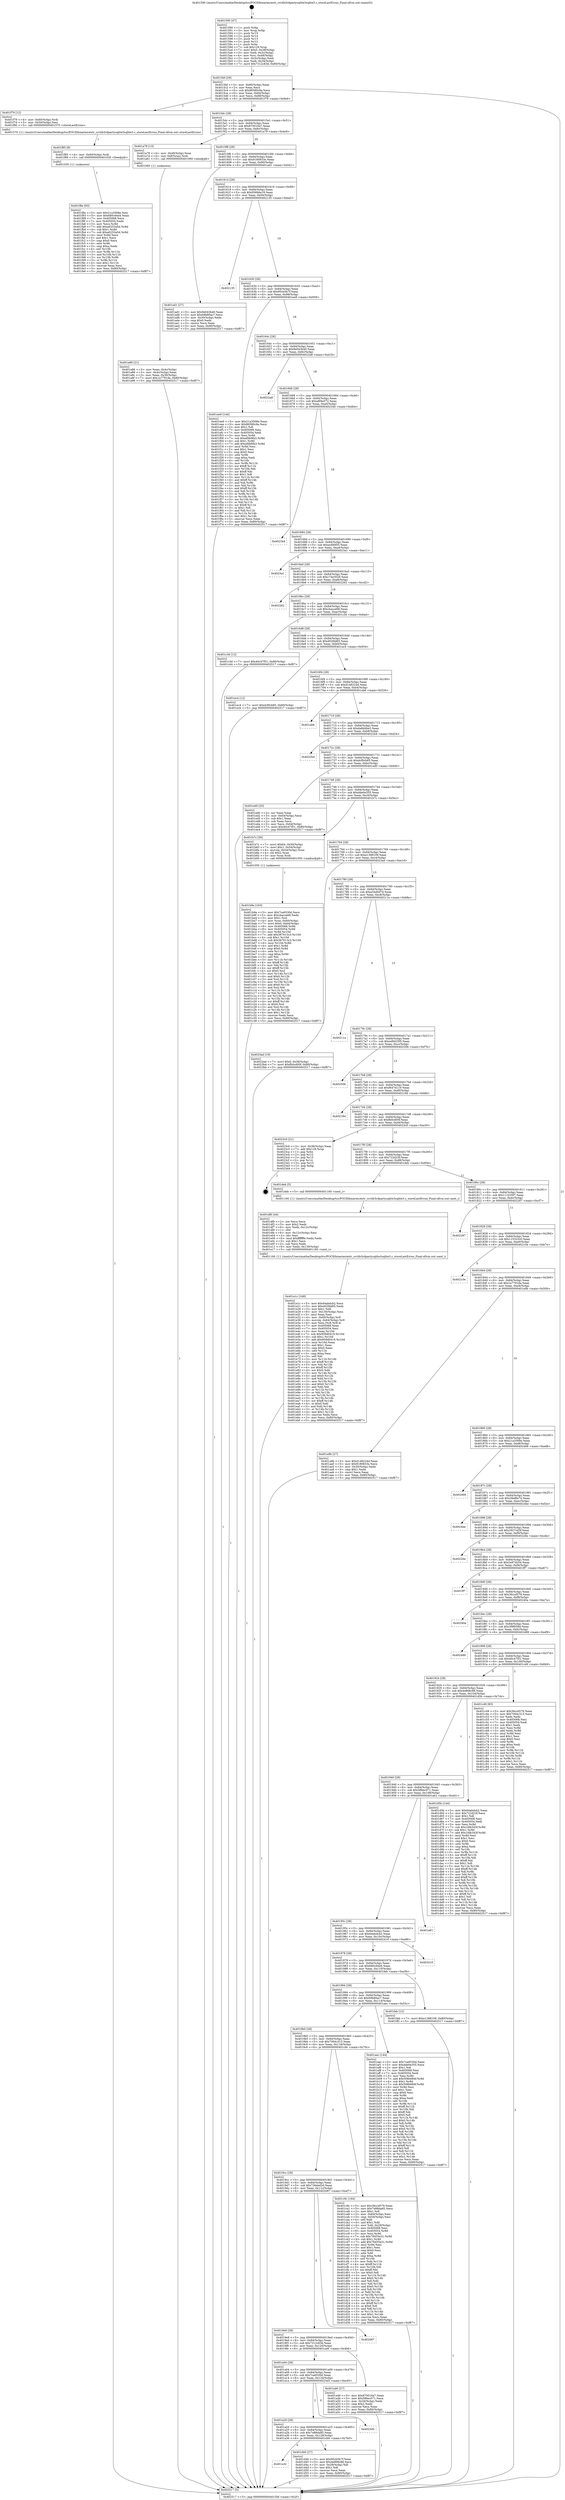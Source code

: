 digraph "0x401590" {
  label = "0x401590 (/mnt/c/Users/mathe/Desktop/tcc/POCII/binaries/extr_ccvlib3rdpartysqlite3sqlite3.c_storeLastErrno_Final-ollvm.out::main(0))"
  labelloc = "t"
  node[shape=record]

  Entry [label="",width=0.3,height=0.3,shape=circle,fillcolor=black,style=filled]
  "0x4015bf" [label="{
     0x4015bf [29]\l
     | [instrs]\l
     &nbsp;&nbsp;0x4015bf \<+3\>: mov -0x80(%rbp),%eax\l
     &nbsp;&nbsp;0x4015c2 \<+2\>: mov %eax,%ecx\l
     &nbsp;&nbsp;0x4015c4 \<+6\>: sub $0x86580c9a,%ecx\l
     &nbsp;&nbsp;0x4015ca \<+6\>: mov %eax,-0x84(%rbp)\l
     &nbsp;&nbsp;0x4015d0 \<+6\>: mov %ecx,-0x88(%rbp)\l
     &nbsp;&nbsp;0x4015d6 \<+6\>: je 0000000000401f79 \<main+0x9e9\>\l
  }"]
  "0x401f79" [label="{
     0x401f79 [12]\l
     | [instrs]\l
     &nbsp;&nbsp;0x401f79 \<+4\>: mov -0x60(%rbp),%rdi\l
     &nbsp;&nbsp;0x401f7d \<+3\>: mov -0x50(%rbp),%esi\l
     &nbsp;&nbsp;0x401f80 \<+5\>: call 0000000000401570 \<storeLastErrno\>\l
     | [calls]\l
     &nbsp;&nbsp;0x401570 \{1\} (/mnt/c/Users/mathe/Desktop/tcc/POCII/binaries/extr_ccvlib3rdpartysqlite3sqlite3.c_storeLastErrno_Final-ollvm.out::storeLastErrno)\l
  }"]
  "0x4015dc" [label="{
     0x4015dc [28]\l
     | [instrs]\l
     &nbsp;&nbsp;0x4015dc \<+5\>: jmp 00000000004015e1 \<main+0x51\>\l
     &nbsp;&nbsp;0x4015e1 \<+6\>: mov -0x84(%rbp),%eax\l
     &nbsp;&nbsp;0x4015e7 \<+5\>: sub $0x870016a7,%eax\l
     &nbsp;&nbsp;0x4015ec \<+6\>: mov %eax,-0x8c(%rbp)\l
     &nbsp;&nbsp;0x4015f2 \<+6\>: je 0000000000401a79 \<main+0x4e9\>\l
  }"]
  Exit [label="",width=0.3,height=0.3,shape=circle,fillcolor=black,style=filled,peripheries=2]
  "0x401a79" [label="{
     0x401a79 [13]\l
     | [instrs]\l
     &nbsp;&nbsp;0x401a79 \<+4\>: mov -0x48(%rbp),%rax\l
     &nbsp;&nbsp;0x401a7d \<+4\>: mov 0x8(%rax),%rdi\l
     &nbsp;&nbsp;0x401a81 \<+5\>: call 0000000000401060 \<atoi@plt\>\l
     | [calls]\l
     &nbsp;&nbsp;0x401060 \{1\} (unknown)\l
  }"]
  "0x4015f8" [label="{
     0x4015f8 [28]\l
     | [instrs]\l
     &nbsp;&nbsp;0x4015f8 \<+5\>: jmp 00000000004015fd \<main+0x6d\>\l
     &nbsp;&nbsp;0x4015fd \<+6\>: mov -0x84(%rbp),%eax\l
     &nbsp;&nbsp;0x401603 \<+5\>: sub $0x9180833e,%eax\l
     &nbsp;&nbsp;0x401608 \<+6\>: mov %eax,-0x90(%rbp)\l
     &nbsp;&nbsp;0x40160e \<+6\>: je 0000000000401ad1 \<main+0x541\>\l
  }"]
  "0x401f8e" [label="{
     0x401f8e [93]\l
     | [instrs]\l
     &nbsp;&nbsp;0x401f8e \<+5\>: mov $0x21a3568e,%esi\l
     &nbsp;&nbsp;0x401f93 \<+5\>: mov $0x680c94d4,%eax\l
     &nbsp;&nbsp;0x401f98 \<+7\>: mov 0x405068,%ecx\l
     &nbsp;&nbsp;0x401f9f \<+7\>: mov 0x405054,%edx\l
     &nbsp;&nbsp;0x401fa6 \<+3\>: mov %ecx,%r8d\l
     &nbsp;&nbsp;0x401fa9 \<+7\>: add $0xa0253a5d,%r8d\l
     &nbsp;&nbsp;0x401fb0 \<+4\>: sub $0x1,%r8d\l
     &nbsp;&nbsp;0x401fb4 \<+7\>: sub $0xa0253a5d,%r8d\l
     &nbsp;&nbsp;0x401fbb \<+4\>: imul %r8d,%ecx\l
     &nbsp;&nbsp;0x401fbf \<+3\>: and $0x1,%ecx\l
     &nbsp;&nbsp;0x401fc2 \<+3\>: cmp $0x0,%ecx\l
     &nbsp;&nbsp;0x401fc5 \<+4\>: sete %r9b\l
     &nbsp;&nbsp;0x401fc9 \<+3\>: cmp $0xa,%edx\l
     &nbsp;&nbsp;0x401fcc \<+4\>: setl %r10b\l
     &nbsp;&nbsp;0x401fd0 \<+3\>: mov %r9b,%r11b\l
     &nbsp;&nbsp;0x401fd3 \<+3\>: and %r10b,%r11b\l
     &nbsp;&nbsp;0x401fd6 \<+3\>: xor %r10b,%r9b\l
     &nbsp;&nbsp;0x401fd9 \<+3\>: or %r9b,%r11b\l
     &nbsp;&nbsp;0x401fdc \<+4\>: test $0x1,%r11b\l
     &nbsp;&nbsp;0x401fe0 \<+3\>: cmovne %eax,%esi\l
     &nbsp;&nbsp;0x401fe3 \<+3\>: mov %esi,-0x80(%rbp)\l
     &nbsp;&nbsp;0x401fe6 \<+5\>: jmp 0000000000402517 \<main+0xf87\>\l
  }"]
  "0x401ad1" [label="{
     0x401ad1 [27]\l
     | [instrs]\l
     &nbsp;&nbsp;0x401ad1 \<+5\>: mov $0x9e043b40,%eax\l
     &nbsp;&nbsp;0x401ad6 \<+5\>: mov $0x69b80ac7,%ecx\l
     &nbsp;&nbsp;0x401adb \<+3\>: mov -0x30(%rbp),%edx\l
     &nbsp;&nbsp;0x401ade \<+3\>: cmp $0x0,%edx\l
     &nbsp;&nbsp;0x401ae1 \<+3\>: cmove %ecx,%eax\l
     &nbsp;&nbsp;0x401ae4 \<+3\>: mov %eax,-0x80(%rbp)\l
     &nbsp;&nbsp;0x401ae7 \<+5\>: jmp 0000000000402517 \<main+0xf87\>\l
  }"]
  "0x401614" [label="{
     0x401614 [28]\l
     | [instrs]\l
     &nbsp;&nbsp;0x401614 \<+5\>: jmp 0000000000401619 \<main+0x89\>\l
     &nbsp;&nbsp;0x401619 \<+6\>: mov -0x84(%rbp),%eax\l
     &nbsp;&nbsp;0x40161f \<+5\>: sub $0x9568de19,%eax\l
     &nbsp;&nbsp;0x401624 \<+6\>: mov %eax,-0x94(%rbp)\l
     &nbsp;&nbsp;0x40162a \<+6\>: je 0000000000402135 \<main+0xba5\>\l
  }"]
  "0x401f85" [label="{
     0x401f85 [9]\l
     | [instrs]\l
     &nbsp;&nbsp;0x401f85 \<+4\>: mov -0x60(%rbp),%rdi\l
     &nbsp;&nbsp;0x401f89 \<+5\>: call 0000000000401030 \<free@plt\>\l
     | [calls]\l
     &nbsp;&nbsp;0x401030 \{1\} (unknown)\l
  }"]
  "0x402135" [label="{
     0x402135\l
  }", style=dashed]
  "0x401630" [label="{
     0x401630 [28]\l
     | [instrs]\l
     &nbsp;&nbsp;0x401630 \<+5\>: jmp 0000000000401635 \<main+0xa5\>\l
     &nbsp;&nbsp;0x401635 \<+6\>: mov -0x84(%rbp),%eax\l
     &nbsp;&nbsp;0x40163b \<+5\>: sub $0x95cb5b7f,%eax\l
     &nbsp;&nbsp;0x401640 \<+6\>: mov %eax,-0x98(%rbp)\l
     &nbsp;&nbsp;0x401646 \<+6\>: je 0000000000401ee9 \<main+0x959\>\l
  }"]
  "0x401e1c" [label="{
     0x401e1c [168]\l
     | [instrs]\l
     &nbsp;&nbsp;0x401e1c \<+5\>: mov $0x64abdcb2,%ecx\l
     &nbsp;&nbsp;0x401e21 \<+5\>: mov $0xd02fdd65,%edx\l
     &nbsp;&nbsp;0x401e26 \<+3\>: mov $0x1,%dil\l
     &nbsp;&nbsp;0x401e29 \<+6\>: mov -0x130(%rbp),%esi\l
     &nbsp;&nbsp;0x401e2f \<+3\>: imul %eax,%esi\l
     &nbsp;&nbsp;0x401e32 \<+4\>: mov -0x60(%rbp),%r8\l
     &nbsp;&nbsp;0x401e36 \<+4\>: movslq -0x64(%rbp),%r9\l
     &nbsp;&nbsp;0x401e3a \<+4\>: mov %esi,(%r8,%r9,4)\l
     &nbsp;&nbsp;0x401e3e \<+7\>: mov 0x405068,%eax\l
     &nbsp;&nbsp;0x401e45 \<+7\>: mov 0x405054,%esi\l
     &nbsp;&nbsp;0x401e4c \<+3\>: mov %eax,%r10d\l
     &nbsp;&nbsp;0x401e4f \<+7\>: sub $0x959d0419,%r10d\l
     &nbsp;&nbsp;0x401e56 \<+4\>: sub $0x1,%r10d\l
     &nbsp;&nbsp;0x401e5a \<+7\>: add $0x959d0419,%r10d\l
     &nbsp;&nbsp;0x401e61 \<+4\>: imul %r10d,%eax\l
     &nbsp;&nbsp;0x401e65 \<+3\>: and $0x1,%eax\l
     &nbsp;&nbsp;0x401e68 \<+3\>: cmp $0x0,%eax\l
     &nbsp;&nbsp;0x401e6b \<+4\>: sete %r11b\l
     &nbsp;&nbsp;0x401e6f \<+3\>: cmp $0xa,%esi\l
     &nbsp;&nbsp;0x401e72 \<+3\>: setl %bl\l
     &nbsp;&nbsp;0x401e75 \<+3\>: mov %r11b,%r14b\l
     &nbsp;&nbsp;0x401e78 \<+4\>: xor $0xff,%r14b\l
     &nbsp;&nbsp;0x401e7c \<+3\>: mov %bl,%r15b\l
     &nbsp;&nbsp;0x401e7f \<+4\>: xor $0xff,%r15b\l
     &nbsp;&nbsp;0x401e83 \<+4\>: xor $0x0,%dil\l
     &nbsp;&nbsp;0x401e87 \<+3\>: mov %r14b,%r12b\l
     &nbsp;&nbsp;0x401e8a \<+4\>: and $0x0,%r12b\l
     &nbsp;&nbsp;0x401e8e \<+3\>: and %dil,%r11b\l
     &nbsp;&nbsp;0x401e91 \<+3\>: mov %r15b,%r13b\l
     &nbsp;&nbsp;0x401e94 \<+4\>: and $0x0,%r13b\l
     &nbsp;&nbsp;0x401e98 \<+3\>: and %dil,%bl\l
     &nbsp;&nbsp;0x401e9b \<+3\>: or %r11b,%r12b\l
     &nbsp;&nbsp;0x401e9e \<+3\>: or %bl,%r13b\l
     &nbsp;&nbsp;0x401ea1 \<+3\>: xor %r13b,%r12b\l
     &nbsp;&nbsp;0x401ea4 \<+3\>: or %r15b,%r14b\l
     &nbsp;&nbsp;0x401ea7 \<+4\>: xor $0xff,%r14b\l
     &nbsp;&nbsp;0x401eab \<+4\>: or $0x0,%dil\l
     &nbsp;&nbsp;0x401eaf \<+3\>: and %dil,%r14b\l
     &nbsp;&nbsp;0x401eb2 \<+3\>: or %r14b,%r12b\l
     &nbsp;&nbsp;0x401eb5 \<+4\>: test $0x1,%r12b\l
     &nbsp;&nbsp;0x401eb9 \<+3\>: cmovne %edx,%ecx\l
     &nbsp;&nbsp;0x401ebc \<+3\>: mov %ecx,-0x80(%rbp)\l
     &nbsp;&nbsp;0x401ebf \<+5\>: jmp 0000000000402517 \<main+0xf87\>\l
  }"]
  "0x401ee9" [label="{
     0x401ee9 [144]\l
     | [instrs]\l
     &nbsp;&nbsp;0x401ee9 \<+5\>: mov $0x21a3568e,%eax\l
     &nbsp;&nbsp;0x401eee \<+5\>: mov $0x86580c9a,%ecx\l
     &nbsp;&nbsp;0x401ef3 \<+2\>: mov $0x1,%dl\l
     &nbsp;&nbsp;0x401ef5 \<+7\>: mov 0x405068,%esi\l
     &nbsp;&nbsp;0x401efc \<+7\>: mov 0x405054,%edi\l
     &nbsp;&nbsp;0x401f03 \<+3\>: mov %esi,%r8d\l
     &nbsp;&nbsp;0x401f06 \<+7\>: sub $0xefdb9fa3,%r8d\l
     &nbsp;&nbsp;0x401f0d \<+4\>: sub $0x1,%r8d\l
     &nbsp;&nbsp;0x401f11 \<+7\>: add $0xefdb9fa3,%r8d\l
     &nbsp;&nbsp;0x401f18 \<+4\>: imul %r8d,%esi\l
     &nbsp;&nbsp;0x401f1c \<+3\>: and $0x1,%esi\l
     &nbsp;&nbsp;0x401f1f \<+3\>: cmp $0x0,%esi\l
     &nbsp;&nbsp;0x401f22 \<+4\>: sete %r9b\l
     &nbsp;&nbsp;0x401f26 \<+3\>: cmp $0xa,%edi\l
     &nbsp;&nbsp;0x401f29 \<+4\>: setl %r10b\l
     &nbsp;&nbsp;0x401f2d \<+3\>: mov %r9b,%r11b\l
     &nbsp;&nbsp;0x401f30 \<+4\>: xor $0xff,%r11b\l
     &nbsp;&nbsp;0x401f34 \<+3\>: mov %r10b,%bl\l
     &nbsp;&nbsp;0x401f37 \<+3\>: xor $0xff,%bl\l
     &nbsp;&nbsp;0x401f3a \<+3\>: xor $0x1,%dl\l
     &nbsp;&nbsp;0x401f3d \<+3\>: mov %r11b,%r14b\l
     &nbsp;&nbsp;0x401f40 \<+4\>: and $0xff,%r14b\l
     &nbsp;&nbsp;0x401f44 \<+3\>: and %dl,%r9b\l
     &nbsp;&nbsp;0x401f47 \<+3\>: mov %bl,%r15b\l
     &nbsp;&nbsp;0x401f4a \<+4\>: and $0xff,%r15b\l
     &nbsp;&nbsp;0x401f4e \<+3\>: and %dl,%r10b\l
     &nbsp;&nbsp;0x401f51 \<+3\>: or %r9b,%r14b\l
     &nbsp;&nbsp;0x401f54 \<+3\>: or %r10b,%r15b\l
     &nbsp;&nbsp;0x401f57 \<+3\>: xor %r15b,%r14b\l
     &nbsp;&nbsp;0x401f5a \<+3\>: or %bl,%r11b\l
     &nbsp;&nbsp;0x401f5d \<+4\>: xor $0xff,%r11b\l
     &nbsp;&nbsp;0x401f61 \<+3\>: or $0x1,%dl\l
     &nbsp;&nbsp;0x401f64 \<+3\>: and %dl,%r11b\l
     &nbsp;&nbsp;0x401f67 \<+3\>: or %r11b,%r14b\l
     &nbsp;&nbsp;0x401f6a \<+4\>: test $0x1,%r14b\l
     &nbsp;&nbsp;0x401f6e \<+3\>: cmovne %ecx,%eax\l
     &nbsp;&nbsp;0x401f71 \<+3\>: mov %eax,-0x80(%rbp)\l
     &nbsp;&nbsp;0x401f74 \<+5\>: jmp 0000000000402517 \<main+0xf87\>\l
  }"]
  "0x40164c" [label="{
     0x40164c [28]\l
     | [instrs]\l
     &nbsp;&nbsp;0x40164c \<+5\>: jmp 0000000000401651 \<main+0xc1\>\l
     &nbsp;&nbsp;0x401651 \<+6\>: mov -0x84(%rbp),%eax\l
     &nbsp;&nbsp;0x401657 \<+5\>: sub $0x9e043b40,%eax\l
     &nbsp;&nbsp;0x40165c \<+6\>: mov %eax,-0x9c(%rbp)\l
     &nbsp;&nbsp;0x401662 \<+6\>: je 00000000004022a8 \<main+0xd18\>\l
  }"]
  "0x401df0" [label="{
     0x401df0 [44]\l
     | [instrs]\l
     &nbsp;&nbsp;0x401df0 \<+2\>: xor %ecx,%ecx\l
     &nbsp;&nbsp;0x401df2 \<+5\>: mov $0x2,%edx\l
     &nbsp;&nbsp;0x401df7 \<+6\>: mov %edx,-0x12c(%rbp)\l
     &nbsp;&nbsp;0x401dfd \<+1\>: cltd\l
     &nbsp;&nbsp;0x401dfe \<+6\>: mov -0x12c(%rbp),%esi\l
     &nbsp;&nbsp;0x401e04 \<+2\>: idiv %esi\l
     &nbsp;&nbsp;0x401e06 \<+6\>: imul $0xfffffffe,%edx,%edx\l
     &nbsp;&nbsp;0x401e0c \<+3\>: sub $0x1,%ecx\l
     &nbsp;&nbsp;0x401e0f \<+2\>: sub %ecx,%edx\l
     &nbsp;&nbsp;0x401e11 \<+6\>: mov %edx,-0x130(%rbp)\l
     &nbsp;&nbsp;0x401e17 \<+5\>: call 0000000000401160 \<next_i\>\l
     | [calls]\l
     &nbsp;&nbsp;0x401160 \{1\} (/mnt/c/Users/mathe/Desktop/tcc/POCII/binaries/extr_ccvlib3rdpartysqlite3sqlite3.c_storeLastErrno_Final-ollvm.out::next_i)\l
  }"]
  "0x4022a8" [label="{
     0x4022a8\l
  }", style=dashed]
  "0x401668" [label="{
     0x401668 [28]\l
     | [instrs]\l
     &nbsp;&nbsp;0x401668 \<+5\>: jmp 000000000040166d \<main+0xdd\>\l
     &nbsp;&nbsp;0x40166d \<+6\>: mov -0x84(%rbp),%eax\l
     &nbsp;&nbsp;0x401673 \<+5\>: sub $0xa8f4e572,%eax\l
     &nbsp;&nbsp;0x401678 \<+6\>: mov %eax,-0xa0(%rbp)\l
     &nbsp;&nbsp;0x40167e \<+6\>: je 0000000000402344 \<main+0xdb4\>\l
  }"]
  "0x401a3c" [label="{
     0x401a3c\l
  }", style=dashed]
  "0x402344" [label="{
     0x402344\l
  }", style=dashed]
  "0x401684" [label="{
     0x401684 [28]\l
     | [instrs]\l
     &nbsp;&nbsp;0x401684 \<+5\>: jmp 0000000000401689 \<main+0xf9\>\l
     &nbsp;&nbsp;0x401689 \<+6\>: mov -0x84(%rbp),%eax\l
     &nbsp;&nbsp;0x40168f \<+5\>: sub $0xacfd0f55,%eax\l
     &nbsp;&nbsp;0x401694 \<+6\>: mov %eax,-0xa4(%rbp)\l
     &nbsp;&nbsp;0x40169a \<+6\>: je 00000000004023a1 \<main+0xe11\>\l
  }"]
  "0x401d40" [label="{
     0x401d40 [27]\l
     | [instrs]\l
     &nbsp;&nbsp;0x401d40 \<+5\>: mov $0x95cb5b7f,%eax\l
     &nbsp;&nbsp;0x401d45 \<+5\>: mov $0x4e868c88,%ecx\l
     &nbsp;&nbsp;0x401d4a \<+3\>: mov -0x29(%rbp),%dl\l
     &nbsp;&nbsp;0x401d4d \<+3\>: test $0x1,%dl\l
     &nbsp;&nbsp;0x401d50 \<+3\>: cmovne %ecx,%eax\l
     &nbsp;&nbsp;0x401d53 \<+3\>: mov %eax,-0x80(%rbp)\l
     &nbsp;&nbsp;0x401d56 \<+5\>: jmp 0000000000402517 \<main+0xf87\>\l
  }"]
  "0x4023a1" [label="{
     0x4023a1\l
  }", style=dashed]
  "0x4016a0" [label="{
     0x4016a0 [28]\l
     | [instrs]\l
     &nbsp;&nbsp;0x4016a0 \<+5\>: jmp 00000000004016a5 \<main+0x115\>\l
     &nbsp;&nbsp;0x4016a5 \<+6\>: mov -0x84(%rbp),%eax\l
     &nbsp;&nbsp;0x4016ab \<+5\>: sub $0xc74e3029,%eax\l
     &nbsp;&nbsp;0x4016b0 \<+6\>: mov %eax,-0xa8(%rbp)\l
     &nbsp;&nbsp;0x4016b6 \<+6\>: je 0000000000402262 \<main+0xcd2\>\l
  }"]
  "0x401a20" [label="{
     0x401a20 [28]\l
     | [instrs]\l
     &nbsp;&nbsp;0x401a20 \<+5\>: jmp 0000000000401a25 \<main+0x495\>\l
     &nbsp;&nbsp;0x401a25 \<+6\>: mov -0x84(%rbp),%eax\l
     &nbsp;&nbsp;0x401a2b \<+5\>: sub $0x7e88da85,%eax\l
     &nbsp;&nbsp;0x401a30 \<+6\>: mov %eax,-0x128(%rbp)\l
     &nbsp;&nbsp;0x401a36 \<+6\>: je 0000000000401d40 \<main+0x7b0\>\l
  }"]
  "0x402262" [label="{
     0x402262\l
  }", style=dashed]
  "0x4016bc" [label="{
     0x4016bc [28]\l
     | [instrs]\l
     &nbsp;&nbsp;0x4016bc \<+5\>: jmp 00000000004016c1 \<main+0x131\>\l
     &nbsp;&nbsp;0x4016c1 \<+6\>: mov -0x84(%rbp),%eax\l
     &nbsp;&nbsp;0x4016c7 \<+5\>: sub $0xcbacce68,%eax\l
     &nbsp;&nbsp;0x4016cc \<+6\>: mov %eax,-0xac(%rbp)\l
     &nbsp;&nbsp;0x4016d2 \<+6\>: je 0000000000401c3d \<main+0x6ad\>\l
  }"]
  "0x4023d5" [label="{
     0x4023d5\l
  }", style=dashed]
  "0x401c3d" [label="{
     0x401c3d [12]\l
     | [instrs]\l
     &nbsp;&nbsp;0x401c3d \<+7\>: movl $0x40c47f51,-0x80(%rbp)\l
     &nbsp;&nbsp;0x401c44 \<+5\>: jmp 0000000000402517 \<main+0xf87\>\l
  }"]
  "0x4016d8" [label="{
     0x4016d8 [28]\l
     | [instrs]\l
     &nbsp;&nbsp;0x4016d8 \<+5\>: jmp 00000000004016dd \<main+0x14d\>\l
     &nbsp;&nbsp;0x4016dd \<+6\>: mov -0x84(%rbp),%eax\l
     &nbsp;&nbsp;0x4016e3 \<+5\>: sub $0xd02fdd65,%eax\l
     &nbsp;&nbsp;0x4016e8 \<+6\>: mov %eax,-0xb0(%rbp)\l
     &nbsp;&nbsp;0x4016ee \<+6\>: je 0000000000401ec4 \<main+0x934\>\l
  }"]
  "0x401b9a" [label="{
     0x401b9a [163]\l
     | [instrs]\l
     &nbsp;&nbsp;0x401b9a \<+5\>: mov $0x7ca6530d,%ecx\l
     &nbsp;&nbsp;0x401b9f \<+5\>: mov $0xcbacce68,%edx\l
     &nbsp;&nbsp;0x401ba4 \<+3\>: mov $0x1,%sil\l
     &nbsp;&nbsp;0x401ba7 \<+4\>: mov %rax,-0x60(%rbp)\l
     &nbsp;&nbsp;0x401bab \<+7\>: movl $0x0,-0x64(%rbp)\l
     &nbsp;&nbsp;0x401bb2 \<+8\>: mov 0x405068,%r8d\l
     &nbsp;&nbsp;0x401bba \<+8\>: mov 0x405054,%r9d\l
     &nbsp;&nbsp;0x401bc2 \<+3\>: mov %r8d,%r10d\l
     &nbsp;&nbsp;0x401bc5 \<+7\>: add $0x367613c3,%r10d\l
     &nbsp;&nbsp;0x401bcc \<+4\>: sub $0x1,%r10d\l
     &nbsp;&nbsp;0x401bd0 \<+7\>: sub $0x367613c3,%r10d\l
     &nbsp;&nbsp;0x401bd7 \<+4\>: imul %r10d,%r8d\l
     &nbsp;&nbsp;0x401bdb \<+4\>: and $0x1,%r8d\l
     &nbsp;&nbsp;0x401bdf \<+4\>: cmp $0x0,%r8d\l
     &nbsp;&nbsp;0x401be3 \<+4\>: sete %r11b\l
     &nbsp;&nbsp;0x401be7 \<+4\>: cmp $0xa,%r9d\l
     &nbsp;&nbsp;0x401beb \<+3\>: setl %bl\l
     &nbsp;&nbsp;0x401bee \<+3\>: mov %r11b,%r14b\l
     &nbsp;&nbsp;0x401bf1 \<+4\>: xor $0xff,%r14b\l
     &nbsp;&nbsp;0x401bf5 \<+3\>: mov %bl,%r15b\l
     &nbsp;&nbsp;0x401bf8 \<+4\>: xor $0xff,%r15b\l
     &nbsp;&nbsp;0x401bfc \<+4\>: xor $0x0,%sil\l
     &nbsp;&nbsp;0x401c00 \<+3\>: mov %r14b,%r12b\l
     &nbsp;&nbsp;0x401c03 \<+4\>: and $0x0,%r12b\l
     &nbsp;&nbsp;0x401c07 \<+3\>: and %sil,%r11b\l
     &nbsp;&nbsp;0x401c0a \<+3\>: mov %r15b,%r13b\l
     &nbsp;&nbsp;0x401c0d \<+4\>: and $0x0,%r13b\l
     &nbsp;&nbsp;0x401c11 \<+3\>: and %sil,%bl\l
     &nbsp;&nbsp;0x401c14 \<+3\>: or %r11b,%r12b\l
     &nbsp;&nbsp;0x401c17 \<+3\>: or %bl,%r13b\l
     &nbsp;&nbsp;0x401c1a \<+3\>: xor %r13b,%r12b\l
     &nbsp;&nbsp;0x401c1d \<+3\>: or %r15b,%r14b\l
     &nbsp;&nbsp;0x401c20 \<+4\>: xor $0xff,%r14b\l
     &nbsp;&nbsp;0x401c24 \<+4\>: or $0x0,%sil\l
     &nbsp;&nbsp;0x401c28 \<+3\>: and %sil,%r14b\l
     &nbsp;&nbsp;0x401c2b \<+3\>: or %r14b,%r12b\l
     &nbsp;&nbsp;0x401c2e \<+4\>: test $0x1,%r12b\l
     &nbsp;&nbsp;0x401c32 \<+3\>: cmovne %edx,%ecx\l
     &nbsp;&nbsp;0x401c35 \<+3\>: mov %ecx,-0x80(%rbp)\l
     &nbsp;&nbsp;0x401c38 \<+5\>: jmp 0000000000402517 \<main+0xf87\>\l
  }"]
  "0x401ec4" [label="{
     0x401ec4 [12]\l
     | [instrs]\l
     &nbsp;&nbsp;0x401ec4 \<+7\>: movl $0xdcf0cb85,-0x80(%rbp)\l
     &nbsp;&nbsp;0x401ecb \<+5\>: jmp 0000000000402517 \<main+0xf87\>\l
  }"]
  "0x4016f4" [label="{
     0x4016f4 [28]\l
     | [instrs]\l
     &nbsp;&nbsp;0x4016f4 \<+5\>: jmp 00000000004016f9 \<main+0x169\>\l
     &nbsp;&nbsp;0x4016f9 \<+6\>: mov -0x84(%rbp),%eax\l
     &nbsp;&nbsp;0x4016ff \<+5\>: sub $0xd148224d,%eax\l
     &nbsp;&nbsp;0x401704 \<+6\>: mov %eax,-0xb4(%rbp)\l
     &nbsp;&nbsp;0x40170a \<+6\>: je 0000000000401ab6 \<main+0x526\>\l
  }"]
  "0x401a86" [label="{
     0x401a86 [21]\l
     | [instrs]\l
     &nbsp;&nbsp;0x401a86 \<+3\>: mov %eax,-0x4c(%rbp)\l
     &nbsp;&nbsp;0x401a89 \<+3\>: mov -0x4c(%rbp),%eax\l
     &nbsp;&nbsp;0x401a8c \<+3\>: mov %eax,-0x30(%rbp)\l
     &nbsp;&nbsp;0x401a8f \<+7\>: movl $0x1a7791da,-0x80(%rbp)\l
     &nbsp;&nbsp;0x401a96 \<+5\>: jmp 0000000000402517 \<main+0xf87\>\l
  }"]
  "0x401ab6" [label="{
     0x401ab6\l
  }", style=dashed]
  "0x401710" [label="{
     0x401710 [28]\l
     | [instrs]\l
     &nbsp;&nbsp;0x401710 \<+5\>: jmp 0000000000401715 \<main+0x185\>\l
     &nbsp;&nbsp;0x401715 \<+6\>: mov -0x84(%rbp),%eax\l
     &nbsp;&nbsp;0x40171b \<+5\>: sub $0xda8d4be3,%eax\l
     &nbsp;&nbsp;0x401720 \<+6\>: mov %eax,-0xb8(%rbp)\l
     &nbsp;&nbsp;0x401726 \<+6\>: je 00000000004022b4 \<main+0xd24\>\l
  }"]
  "0x401590" [label="{
     0x401590 [47]\l
     | [instrs]\l
     &nbsp;&nbsp;0x401590 \<+1\>: push %rbp\l
     &nbsp;&nbsp;0x401591 \<+3\>: mov %rsp,%rbp\l
     &nbsp;&nbsp;0x401594 \<+2\>: push %r15\l
     &nbsp;&nbsp;0x401596 \<+2\>: push %r14\l
     &nbsp;&nbsp;0x401598 \<+2\>: push %r13\l
     &nbsp;&nbsp;0x40159a \<+2\>: push %r12\l
     &nbsp;&nbsp;0x40159c \<+1\>: push %rbx\l
     &nbsp;&nbsp;0x40159d \<+7\>: sub $0x128,%rsp\l
     &nbsp;&nbsp;0x4015a4 \<+7\>: movl $0x0,-0x38(%rbp)\l
     &nbsp;&nbsp;0x4015ab \<+3\>: mov %edi,-0x3c(%rbp)\l
     &nbsp;&nbsp;0x4015ae \<+4\>: mov %rsi,-0x48(%rbp)\l
     &nbsp;&nbsp;0x4015b2 \<+3\>: mov -0x3c(%rbp),%edi\l
     &nbsp;&nbsp;0x4015b5 \<+3\>: mov %edi,-0x34(%rbp)\l
     &nbsp;&nbsp;0x4015b8 \<+7\>: movl $0x7312c83d,-0x80(%rbp)\l
  }"]
  "0x4022b4" [label="{
     0x4022b4\l
  }", style=dashed]
  "0x40172c" [label="{
     0x40172c [28]\l
     | [instrs]\l
     &nbsp;&nbsp;0x40172c \<+5\>: jmp 0000000000401731 \<main+0x1a1\>\l
     &nbsp;&nbsp;0x401731 \<+6\>: mov -0x84(%rbp),%eax\l
     &nbsp;&nbsp;0x401737 \<+5\>: sub $0xdcf0cb85,%eax\l
     &nbsp;&nbsp;0x40173c \<+6\>: mov %eax,-0xbc(%rbp)\l
     &nbsp;&nbsp;0x401742 \<+6\>: je 0000000000401ed0 \<main+0x940\>\l
  }"]
  "0x402517" [label="{
     0x402517 [5]\l
     | [instrs]\l
     &nbsp;&nbsp;0x402517 \<+5\>: jmp 00000000004015bf \<main+0x2f\>\l
  }"]
  "0x401ed0" [label="{
     0x401ed0 [25]\l
     | [instrs]\l
     &nbsp;&nbsp;0x401ed0 \<+2\>: xor %eax,%eax\l
     &nbsp;&nbsp;0x401ed2 \<+3\>: mov -0x64(%rbp),%ecx\l
     &nbsp;&nbsp;0x401ed5 \<+3\>: sub $0x1,%eax\l
     &nbsp;&nbsp;0x401ed8 \<+2\>: sub %eax,%ecx\l
     &nbsp;&nbsp;0x401eda \<+3\>: mov %ecx,-0x64(%rbp)\l
     &nbsp;&nbsp;0x401edd \<+7\>: movl $0x40c47f51,-0x80(%rbp)\l
     &nbsp;&nbsp;0x401ee4 \<+5\>: jmp 0000000000402517 \<main+0xf87\>\l
  }"]
  "0x401748" [label="{
     0x401748 [28]\l
     | [instrs]\l
     &nbsp;&nbsp;0x401748 \<+5\>: jmp 000000000040174d \<main+0x1bd\>\l
     &nbsp;&nbsp;0x40174d \<+6\>: mov -0x84(%rbp),%eax\l
     &nbsp;&nbsp;0x401753 \<+5\>: sub $0xdde0e355,%eax\l
     &nbsp;&nbsp;0x401758 \<+6\>: mov %eax,-0xc0(%rbp)\l
     &nbsp;&nbsp;0x40175e \<+6\>: je 0000000000401b7c \<main+0x5ec\>\l
  }"]
  "0x401a04" [label="{
     0x401a04 [28]\l
     | [instrs]\l
     &nbsp;&nbsp;0x401a04 \<+5\>: jmp 0000000000401a09 \<main+0x479\>\l
     &nbsp;&nbsp;0x401a09 \<+6\>: mov -0x84(%rbp),%eax\l
     &nbsp;&nbsp;0x401a0f \<+5\>: sub $0x7ca6530d,%eax\l
     &nbsp;&nbsp;0x401a14 \<+6\>: mov %eax,-0x124(%rbp)\l
     &nbsp;&nbsp;0x401a1a \<+6\>: je 00000000004023d5 \<main+0xe45\>\l
  }"]
  "0x401b7c" [label="{
     0x401b7c [30]\l
     | [instrs]\l
     &nbsp;&nbsp;0x401b7c \<+7\>: movl $0x64,-0x50(%rbp)\l
     &nbsp;&nbsp;0x401b83 \<+7\>: movl $0x1,-0x54(%rbp)\l
     &nbsp;&nbsp;0x401b8a \<+4\>: movslq -0x54(%rbp),%rax\l
     &nbsp;&nbsp;0x401b8e \<+4\>: shl $0x2,%rax\l
     &nbsp;&nbsp;0x401b92 \<+3\>: mov %rax,%rdi\l
     &nbsp;&nbsp;0x401b95 \<+5\>: call 0000000000401050 \<malloc@plt\>\l
     | [calls]\l
     &nbsp;&nbsp;0x401050 \{1\} (unknown)\l
  }"]
  "0x401764" [label="{
     0x401764 [28]\l
     | [instrs]\l
     &nbsp;&nbsp;0x401764 \<+5\>: jmp 0000000000401769 \<main+0x1d9\>\l
     &nbsp;&nbsp;0x401769 \<+6\>: mov -0x84(%rbp),%eax\l
     &nbsp;&nbsp;0x40176f \<+5\>: sub $0xe1388109,%eax\l
     &nbsp;&nbsp;0x401774 \<+6\>: mov %eax,-0xc4(%rbp)\l
     &nbsp;&nbsp;0x40177a \<+6\>: je 00000000004023ad \<main+0xe1d\>\l
  }"]
  "0x401a46" [label="{
     0x401a46 [27]\l
     | [instrs]\l
     &nbsp;&nbsp;0x401a46 \<+5\>: mov $0x870016a7,%eax\l
     &nbsp;&nbsp;0x401a4b \<+5\>: mov $0x586ec071,%ecx\l
     &nbsp;&nbsp;0x401a50 \<+3\>: mov -0x34(%rbp),%edx\l
     &nbsp;&nbsp;0x401a53 \<+3\>: cmp $0x2,%edx\l
     &nbsp;&nbsp;0x401a56 \<+3\>: cmovne %ecx,%eax\l
     &nbsp;&nbsp;0x401a59 \<+3\>: mov %eax,-0x80(%rbp)\l
     &nbsp;&nbsp;0x401a5c \<+5\>: jmp 0000000000402517 \<main+0xf87\>\l
  }"]
  "0x4023ad" [label="{
     0x4023ad [19]\l
     | [instrs]\l
     &nbsp;&nbsp;0x4023ad \<+7\>: movl $0x0,-0x38(%rbp)\l
     &nbsp;&nbsp;0x4023b4 \<+7\>: movl $0xfb0cd00f,-0x80(%rbp)\l
     &nbsp;&nbsp;0x4023bb \<+5\>: jmp 0000000000402517 \<main+0xf87\>\l
  }"]
  "0x401780" [label="{
     0x401780 [28]\l
     | [instrs]\l
     &nbsp;&nbsp;0x401780 \<+5\>: jmp 0000000000401785 \<main+0x1f5\>\l
     &nbsp;&nbsp;0x401785 \<+6\>: mov -0x84(%rbp),%eax\l
     &nbsp;&nbsp;0x40178b \<+5\>: sub $0xe54d0d7d,%eax\l
     &nbsp;&nbsp;0x401790 \<+6\>: mov %eax,-0xc8(%rbp)\l
     &nbsp;&nbsp;0x401796 \<+6\>: je 000000000040211a \<main+0xb8a\>\l
  }"]
  "0x4019e8" [label="{
     0x4019e8 [28]\l
     | [instrs]\l
     &nbsp;&nbsp;0x4019e8 \<+5\>: jmp 00000000004019ed \<main+0x45d\>\l
     &nbsp;&nbsp;0x4019ed \<+6\>: mov -0x84(%rbp),%eax\l
     &nbsp;&nbsp;0x4019f3 \<+5\>: sub $0x7312c83d,%eax\l
     &nbsp;&nbsp;0x4019f8 \<+6\>: mov %eax,-0x120(%rbp)\l
     &nbsp;&nbsp;0x4019fe \<+6\>: je 0000000000401a46 \<main+0x4b6\>\l
  }"]
  "0x40211a" [label="{
     0x40211a\l
  }", style=dashed]
  "0x40179c" [label="{
     0x40179c [28]\l
     | [instrs]\l
     &nbsp;&nbsp;0x40179c \<+5\>: jmp 00000000004017a1 \<main+0x211\>\l
     &nbsp;&nbsp;0x4017a1 \<+6\>: mov -0x84(%rbp),%eax\l
     &nbsp;&nbsp;0x4017a7 \<+5\>: sub $0xed9425f5,%eax\l
     &nbsp;&nbsp;0x4017ac \<+6\>: mov %eax,-0xcc(%rbp)\l
     &nbsp;&nbsp;0x4017b2 \<+6\>: je 000000000040250b \<main+0xf7b\>\l
  }"]
  "0x402087" [label="{
     0x402087\l
  }", style=dashed]
  "0x40250b" [label="{
     0x40250b\l
  }", style=dashed]
  "0x4017b8" [label="{
     0x4017b8 [28]\l
     | [instrs]\l
     &nbsp;&nbsp;0x4017b8 \<+5\>: jmp 00000000004017bd \<main+0x22d\>\l
     &nbsp;&nbsp;0x4017bd \<+6\>: mov -0x84(%rbp),%eax\l
     &nbsp;&nbsp;0x4017c3 \<+5\>: sub $0xf647d119,%eax\l
     &nbsp;&nbsp;0x4017c8 \<+6\>: mov %eax,-0xd0(%rbp)\l
     &nbsp;&nbsp;0x4017ce \<+6\>: je 000000000040218d \<main+0xbfd\>\l
  }"]
  "0x4019cc" [label="{
     0x4019cc [28]\l
     | [instrs]\l
     &nbsp;&nbsp;0x4019cc \<+5\>: jmp 00000000004019d1 \<main+0x441\>\l
     &nbsp;&nbsp;0x4019d1 \<+6\>: mov -0x84(%rbp),%eax\l
     &nbsp;&nbsp;0x4019d7 \<+5\>: sub $0x726ebd2d,%eax\l
     &nbsp;&nbsp;0x4019dc \<+6\>: mov %eax,-0x11c(%rbp)\l
     &nbsp;&nbsp;0x4019e2 \<+6\>: je 0000000000402087 \<main+0xaf7\>\l
  }"]
  "0x40218d" [label="{
     0x40218d\l
  }", style=dashed]
  "0x4017d4" [label="{
     0x4017d4 [28]\l
     | [instrs]\l
     &nbsp;&nbsp;0x4017d4 \<+5\>: jmp 00000000004017d9 \<main+0x249\>\l
     &nbsp;&nbsp;0x4017d9 \<+6\>: mov -0x84(%rbp),%eax\l
     &nbsp;&nbsp;0x4017df \<+5\>: sub $0xfb0cd00f,%eax\l
     &nbsp;&nbsp;0x4017e4 \<+6\>: mov %eax,-0xd4(%rbp)\l
     &nbsp;&nbsp;0x4017ea \<+6\>: je 00000000004023c0 \<main+0xe30\>\l
  }"]
  "0x401c9c" [label="{
     0x401c9c [164]\l
     | [instrs]\l
     &nbsp;&nbsp;0x401c9c \<+5\>: mov $0x36ccd579,%eax\l
     &nbsp;&nbsp;0x401ca1 \<+5\>: mov $0x7e88da85,%ecx\l
     &nbsp;&nbsp;0x401ca6 \<+2\>: mov $0x1,%dl\l
     &nbsp;&nbsp;0x401ca8 \<+3\>: mov -0x64(%rbp),%esi\l
     &nbsp;&nbsp;0x401cab \<+3\>: cmp -0x54(%rbp),%esi\l
     &nbsp;&nbsp;0x401cae \<+4\>: setl %dil\l
     &nbsp;&nbsp;0x401cb2 \<+4\>: and $0x1,%dil\l
     &nbsp;&nbsp;0x401cb6 \<+4\>: mov %dil,-0x29(%rbp)\l
     &nbsp;&nbsp;0x401cba \<+7\>: mov 0x405068,%esi\l
     &nbsp;&nbsp;0x401cc1 \<+8\>: mov 0x405054,%r8d\l
     &nbsp;&nbsp;0x401cc9 \<+3\>: mov %esi,%r9d\l
     &nbsp;&nbsp;0x401ccc \<+7\>: sub $0x78455e31,%r9d\l
     &nbsp;&nbsp;0x401cd3 \<+4\>: sub $0x1,%r9d\l
     &nbsp;&nbsp;0x401cd7 \<+7\>: add $0x78455e31,%r9d\l
     &nbsp;&nbsp;0x401cde \<+4\>: imul %r9d,%esi\l
     &nbsp;&nbsp;0x401ce2 \<+3\>: and $0x1,%esi\l
     &nbsp;&nbsp;0x401ce5 \<+3\>: cmp $0x0,%esi\l
     &nbsp;&nbsp;0x401ce8 \<+4\>: sete %dil\l
     &nbsp;&nbsp;0x401cec \<+4\>: cmp $0xa,%r8d\l
     &nbsp;&nbsp;0x401cf0 \<+4\>: setl %r10b\l
     &nbsp;&nbsp;0x401cf4 \<+3\>: mov %dil,%r11b\l
     &nbsp;&nbsp;0x401cf7 \<+4\>: xor $0xff,%r11b\l
     &nbsp;&nbsp;0x401cfb \<+3\>: mov %r10b,%bl\l
     &nbsp;&nbsp;0x401cfe \<+3\>: xor $0xff,%bl\l
     &nbsp;&nbsp;0x401d01 \<+3\>: xor $0x0,%dl\l
     &nbsp;&nbsp;0x401d04 \<+3\>: mov %r11b,%r14b\l
     &nbsp;&nbsp;0x401d07 \<+4\>: and $0x0,%r14b\l
     &nbsp;&nbsp;0x401d0b \<+3\>: and %dl,%dil\l
     &nbsp;&nbsp;0x401d0e \<+3\>: mov %bl,%r15b\l
     &nbsp;&nbsp;0x401d11 \<+4\>: and $0x0,%r15b\l
     &nbsp;&nbsp;0x401d15 \<+3\>: and %dl,%r10b\l
     &nbsp;&nbsp;0x401d18 \<+3\>: or %dil,%r14b\l
     &nbsp;&nbsp;0x401d1b \<+3\>: or %r10b,%r15b\l
     &nbsp;&nbsp;0x401d1e \<+3\>: xor %r15b,%r14b\l
     &nbsp;&nbsp;0x401d21 \<+3\>: or %bl,%r11b\l
     &nbsp;&nbsp;0x401d24 \<+4\>: xor $0xff,%r11b\l
     &nbsp;&nbsp;0x401d28 \<+3\>: or $0x0,%dl\l
     &nbsp;&nbsp;0x401d2b \<+3\>: and %dl,%r11b\l
     &nbsp;&nbsp;0x401d2e \<+3\>: or %r11b,%r14b\l
     &nbsp;&nbsp;0x401d31 \<+4\>: test $0x1,%r14b\l
     &nbsp;&nbsp;0x401d35 \<+3\>: cmovne %ecx,%eax\l
     &nbsp;&nbsp;0x401d38 \<+3\>: mov %eax,-0x80(%rbp)\l
     &nbsp;&nbsp;0x401d3b \<+5\>: jmp 0000000000402517 \<main+0xf87\>\l
  }"]
  "0x4023c0" [label="{
     0x4023c0 [21]\l
     | [instrs]\l
     &nbsp;&nbsp;0x4023c0 \<+3\>: mov -0x38(%rbp),%eax\l
     &nbsp;&nbsp;0x4023c3 \<+7\>: add $0x128,%rsp\l
     &nbsp;&nbsp;0x4023ca \<+1\>: pop %rbx\l
     &nbsp;&nbsp;0x4023cb \<+2\>: pop %r12\l
     &nbsp;&nbsp;0x4023cd \<+2\>: pop %r13\l
     &nbsp;&nbsp;0x4023cf \<+2\>: pop %r14\l
     &nbsp;&nbsp;0x4023d1 \<+2\>: pop %r15\l
     &nbsp;&nbsp;0x4023d3 \<+1\>: pop %rbp\l
     &nbsp;&nbsp;0x4023d4 \<+1\>: ret\l
  }"]
  "0x4017f0" [label="{
     0x4017f0 [28]\l
     | [instrs]\l
     &nbsp;&nbsp;0x4017f0 \<+5\>: jmp 00000000004017f5 \<main+0x265\>\l
     &nbsp;&nbsp;0x4017f5 \<+6\>: mov -0x84(%rbp),%eax\l
     &nbsp;&nbsp;0x4017fb \<+5\>: sub $0x722d23f,%eax\l
     &nbsp;&nbsp;0x401800 \<+6\>: mov %eax,-0xd8(%rbp)\l
     &nbsp;&nbsp;0x401806 \<+6\>: je 0000000000401deb \<main+0x85b\>\l
  }"]
  "0x4019b0" [label="{
     0x4019b0 [28]\l
     | [instrs]\l
     &nbsp;&nbsp;0x4019b0 \<+5\>: jmp 00000000004019b5 \<main+0x425\>\l
     &nbsp;&nbsp;0x4019b5 \<+6\>: mov -0x84(%rbp),%eax\l
     &nbsp;&nbsp;0x4019bb \<+5\>: sub $0x7064c313,%eax\l
     &nbsp;&nbsp;0x4019c0 \<+6\>: mov %eax,-0x118(%rbp)\l
     &nbsp;&nbsp;0x4019c6 \<+6\>: je 0000000000401c9c \<main+0x70c\>\l
  }"]
  "0x401deb" [label="{
     0x401deb [5]\l
     | [instrs]\l
     &nbsp;&nbsp;0x401deb \<+5\>: call 0000000000401160 \<next_i\>\l
     | [calls]\l
     &nbsp;&nbsp;0x401160 \{1\} (/mnt/c/Users/mathe/Desktop/tcc/POCII/binaries/extr_ccvlib3rdpartysqlite3sqlite3.c_storeLastErrno_Final-ollvm.out::next_i)\l
  }"]
  "0x40180c" [label="{
     0x40180c [28]\l
     | [instrs]\l
     &nbsp;&nbsp;0x40180c \<+5\>: jmp 0000000000401811 \<main+0x281\>\l
     &nbsp;&nbsp;0x401811 \<+6\>: mov -0x84(%rbp),%eax\l
     &nbsp;&nbsp;0x401817 \<+5\>: sub $0x111b35f7,%eax\l
     &nbsp;&nbsp;0x40181c \<+6\>: mov %eax,-0xdc(%rbp)\l
     &nbsp;&nbsp;0x401822 \<+6\>: je 0000000000402287 \<main+0xcf7\>\l
  }"]
  "0x401aec" [label="{
     0x401aec [144]\l
     | [instrs]\l
     &nbsp;&nbsp;0x401aec \<+5\>: mov $0x7ca6530d,%eax\l
     &nbsp;&nbsp;0x401af1 \<+5\>: mov $0xdde0e355,%ecx\l
     &nbsp;&nbsp;0x401af6 \<+2\>: mov $0x1,%dl\l
     &nbsp;&nbsp;0x401af8 \<+7\>: mov 0x405068,%esi\l
     &nbsp;&nbsp;0x401aff \<+7\>: mov 0x405054,%edi\l
     &nbsp;&nbsp;0x401b06 \<+3\>: mov %esi,%r8d\l
     &nbsp;&nbsp;0x401b09 \<+7\>: add $0x508b684f,%r8d\l
     &nbsp;&nbsp;0x401b10 \<+4\>: sub $0x1,%r8d\l
     &nbsp;&nbsp;0x401b14 \<+7\>: sub $0x508b684f,%r8d\l
     &nbsp;&nbsp;0x401b1b \<+4\>: imul %r8d,%esi\l
     &nbsp;&nbsp;0x401b1f \<+3\>: and $0x1,%esi\l
     &nbsp;&nbsp;0x401b22 \<+3\>: cmp $0x0,%esi\l
     &nbsp;&nbsp;0x401b25 \<+4\>: sete %r9b\l
     &nbsp;&nbsp;0x401b29 \<+3\>: cmp $0xa,%edi\l
     &nbsp;&nbsp;0x401b2c \<+4\>: setl %r10b\l
     &nbsp;&nbsp;0x401b30 \<+3\>: mov %r9b,%r11b\l
     &nbsp;&nbsp;0x401b33 \<+4\>: xor $0xff,%r11b\l
     &nbsp;&nbsp;0x401b37 \<+3\>: mov %r10b,%bl\l
     &nbsp;&nbsp;0x401b3a \<+3\>: xor $0xff,%bl\l
     &nbsp;&nbsp;0x401b3d \<+3\>: xor $0x0,%dl\l
     &nbsp;&nbsp;0x401b40 \<+3\>: mov %r11b,%r14b\l
     &nbsp;&nbsp;0x401b43 \<+4\>: and $0x0,%r14b\l
     &nbsp;&nbsp;0x401b47 \<+3\>: and %dl,%r9b\l
     &nbsp;&nbsp;0x401b4a \<+3\>: mov %bl,%r15b\l
     &nbsp;&nbsp;0x401b4d \<+4\>: and $0x0,%r15b\l
     &nbsp;&nbsp;0x401b51 \<+3\>: and %dl,%r10b\l
     &nbsp;&nbsp;0x401b54 \<+3\>: or %r9b,%r14b\l
     &nbsp;&nbsp;0x401b57 \<+3\>: or %r10b,%r15b\l
     &nbsp;&nbsp;0x401b5a \<+3\>: xor %r15b,%r14b\l
     &nbsp;&nbsp;0x401b5d \<+3\>: or %bl,%r11b\l
     &nbsp;&nbsp;0x401b60 \<+4\>: xor $0xff,%r11b\l
     &nbsp;&nbsp;0x401b64 \<+3\>: or $0x0,%dl\l
     &nbsp;&nbsp;0x401b67 \<+3\>: and %dl,%r11b\l
     &nbsp;&nbsp;0x401b6a \<+3\>: or %r11b,%r14b\l
     &nbsp;&nbsp;0x401b6d \<+4\>: test $0x1,%r14b\l
     &nbsp;&nbsp;0x401b71 \<+3\>: cmovne %ecx,%eax\l
     &nbsp;&nbsp;0x401b74 \<+3\>: mov %eax,-0x80(%rbp)\l
     &nbsp;&nbsp;0x401b77 \<+5\>: jmp 0000000000402517 \<main+0xf87\>\l
  }"]
  "0x402287" [label="{
     0x402287\l
  }", style=dashed]
  "0x401828" [label="{
     0x401828 [28]\l
     | [instrs]\l
     &nbsp;&nbsp;0x401828 \<+5\>: jmp 000000000040182d \<main+0x29d\>\l
     &nbsp;&nbsp;0x40182d \<+6\>: mov -0x84(%rbp),%eax\l
     &nbsp;&nbsp;0x401833 \<+5\>: sub $0x115323c0,%eax\l
     &nbsp;&nbsp;0x401838 \<+6\>: mov %eax,-0xe0(%rbp)\l
     &nbsp;&nbsp;0x40183e \<+6\>: je 000000000040210e \<main+0xb7e\>\l
  }"]
  "0x401994" [label="{
     0x401994 [28]\l
     | [instrs]\l
     &nbsp;&nbsp;0x401994 \<+5\>: jmp 0000000000401999 \<main+0x409\>\l
     &nbsp;&nbsp;0x401999 \<+6\>: mov -0x84(%rbp),%eax\l
     &nbsp;&nbsp;0x40199f \<+5\>: sub $0x69b80ac7,%eax\l
     &nbsp;&nbsp;0x4019a4 \<+6\>: mov %eax,-0x114(%rbp)\l
     &nbsp;&nbsp;0x4019aa \<+6\>: je 0000000000401aec \<main+0x55c\>\l
  }"]
  "0x40210e" [label="{
     0x40210e\l
  }", style=dashed]
  "0x401844" [label="{
     0x401844 [28]\l
     | [instrs]\l
     &nbsp;&nbsp;0x401844 \<+5\>: jmp 0000000000401849 \<main+0x2b9\>\l
     &nbsp;&nbsp;0x401849 \<+6\>: mov -0x84(%rbp),%eax\l
     &nbsp;&nbsp;0x40184f \<+5\>: sub $0x1a7791da,%eax\l
     &nbsp;&nbsp;0x401854 \<+6\>: mov %eax,-0xe4(%rbp)\l
     &nbsp;&nbsp;0x40185a \<+6\>: je 0000000000401a9b \<main+0x50b\>\l
  }"]
  "0x401feb" [label="{
     0x401feb [12]\l
     | [instrs]\l
     &nbsp;&nbsp;0x401feb \<+7\>: movl $0xe1388109,-0x80(%rbp)\l
     &nbsp;&nbsp;0x401ff2 \<+5\>: jmp 0000000000402517 \<main+0xf87\>\l
  }"]
  "0x401a9b" [label="{
     0x401a9b [27]\l
     | [instrs]\l
     &nbsp;&nbsp;0x401a9b \<+5\>: mov $0xd148224d,%eax\l
     &nbsp;&nbsp;0x401aa0 \<+5\>: mov $0x9180833e,%ecx\l
     &nbsp;&nbsp;0x401aa5 \<+3\>: mov -0x30(%rbp),%edx\l
     &nbsp;&nbsp;0x401aa8 \<+3\>: cmp $0x1,%edx\l
     &nbsp;&nbsp;0x401aab \<+3\>: cmovl %ecx,%eax\l
     &nbsp;&nbsp;0x401aae \<+3\>: mov %eax,-0x80(%rbp)\l
     &nbsp;&nbsp;0x401ab1 \<+5\>: jmp 0000000000402517 \<main+0xf87\>\l
  }"]
  "0x401860" [label="{
     0x401860 [28]\l
     | [instrs]\l
     &nbsp;&nbsp;0x401860 \<+5\>: jmp 0000000000401865 \<main+0x2d5\>\l
     &nbsp;&nbsp;0x401865 \<+6\>: mov -0x84(%rbp),%eax\l
     &nbsp;&nbsp;0x40186b \<+5\>: sub $0x21a3568e,%eax\l
     &nbsp;&nbsp;0x401870 \<+6\>: mov %eax,-0xe8(%rbp)\l
     &nbsp;&nbsp;0x401876 \<+6\>: je 0000000000402468 \<main+0xed8\>\l
  }"]
  "0x401978" [label="{
     0x401978 [28]\l
     | [instrs]\l
     &nbsp;&nbsp;0x401978 \<+5\>: jmp 000000000040197d \<main+0x3ed\>\l
     &nbsp;&nbsp;0x40197d \<+6\>: mov -0x84(%rbp),%eax\l
     &nbsp;&nbsp;0x401983 \<+5\>: sub $0x680c94d4,%eax\l
     &nbsp;&nbsp;0x401988 \<+6\>: mov %eax,-0x110(%rbp)\l
     &nbsp;&nbsp;0x40198e \<+6\>: je 0000000000401feb \<main+0xa5b\>\l
  }"]
  "0x402468" [label="{
     0x402468\l
  }", style=dashed]
  "0x40187c" [label="{
     0x40187c [28]\l
     | [instrs]\l
     &nbsp;&nbsp;0x40187c \<+5\>: jmp 0000000000401881 \<main+0x2f1\>\l
     &nbsp;&nbsp;0x401881 \<+6\>: mov -0x84(%rbp),%eax\l
     &nbsp;&nbsp;0x401887 \<+5\>: sub $0x28ef8e74,%eax\l
     &nbsp;&nbsp;0x40188c \<+6\>: mov %eax,-0xec(%rbp)\l
     &nbsp;&nbsp;0x401892 \<+6\>: je 00000000004024be \<main+0xf2e\>\l
  }"]
  "0x402416" [label="{
     0x402416\l
  }", style=dashed]
  "0x4024be" [label="{
     0x4024be\l
  }", style=dashed]
  "0x401898" [label="{
     0x401898 [28]\l
     | [instrs]\l
     &nbsp;&nbsp;0x401898 \<+5\>: jmp 000000000040189d \<main+0x30d\>\l
     &nbsp;&nbsp;0x40189d \<+6\>: mov -0x84(%rbp),%eax\l
     &nbsp;&nbsp;0x4018a3 \<+5\>: sub $0x2927cd3f,%eax\l
     &nbsp;&nbsp;0x4018a8 \<+6\>: mov %eax,-0xf0(%rbp)\l
     &nbsp;&nbsp;0x4018ae \<+6\>: je 000000000040226e \<main+0xcde\>\l
  }"]
  "0x40195c" [label="{
     0x40195c [28]\l
     | [instrs]\l
     &nbsp;&nbsp;0x40195c \<+5\>: jmp 0000000000401961 \<main+0x3d1\>\l
     &nbsp;&nbsp;0x401961 \<+6\>: mov -0x84(%rbp),%eax\l
     &nbsp;&nbsp;0x401967 \<+5\>: sub $0x64abdcb2,%eax\l
     &nbsp;&nbsp;0x40196c \<+6\>: mov %eax,-0x10c(%rbp)\l
     &nbsp;&nbsp;0x401972 \<+6\>: je 0000000000402416 \<main+0xe86\>\l
  }"]
  "0x40226e" [label="{
     0x40226e\l
  }", style=dashed]
  "0x4018b4" [label="{
     0x4018b4 [28]\l
     | [instrs]\l
     &nbsp;&nbsp;0x4018b4 \<+5\>: jmp 00000000004018b9 \<main+0x329\>\l
     &nbsp;&nbsp;0x4018b9 \<+6\>: mov -0x84(%rbp),%eax\l
     &nbsp;&nbsp;0x4018bf \<+5\>: sub $0x2e97d254,%eax\l
     &nbsp;&nbsp;0x4018c4 \<+6\>: mov %eax,-0xf4(%rbp)\l
     &nbsp;&nbsp;0x4018ca \<+6\>: je 0000000000401ff7 \<main+0xa67\>\l
  }"]
  "0x401a61" [label="{
     0x401a61\l
  }", style=dashed]
  "0x401ff7" [label="{
     0x401ff7\l
  }", style=dashed]
  "0x4018d0" [label="{
     0x4018d0 [28]\l
     | [instrs]\l
     &nbsp;&nbsp;0x4018d0 \<+5\>: jmp 00000000004018d5 \<main+0x345\>\l
     &nbsp;&nbsp;0x4018d5 \<+6\>: mov -0x84(%rbp),%eax\l
     &nbsp;&nbsp;0x4018db \<+5\>: sub $0x36ccd579,%eax\l
     &nbsp;&nbsp;0x4018e0 \<+6\>: mov %eax,-0xf8(%rbp)\l
     &nbsp;&nbsp;0x4018e6 \<+6\>: je 000000000040240a \<main+0xe7a\>\l
  }"]
  "0x401940" [label="{
     0x401940 [28]\l
     | [instrs]\l
     &nbsp;&nbsp;0x401940 \<+5\>: jmp 0000000000401945 \<main+0x3b5\>\l
     &nbsp;&nbsp;0x401945 \<+6\>: mov -0x84(%rbp),%eax\l
     &nbsp;&nbsp;0x40194b \<+5\>: sub $0x586ec071,%eax\l
     &nbsp;&nbsp;0x401950 \<+6\>: mov %eax,-0x108(%rbp)\l
     &nbsp;&nbsp;0x401956 \<+6\>: je 0000000000401a61 \<main+0x4d1\>\l
  }"]
  "0x40240a" [label="{
     0x40240a\l
  }", style=dashed]
  "0x4018ec" [label="{
     0x4018ec [28]\l
     | [instrs]\l
     &nbsp;&nbsp;0x4018ec \<+5\>: jmp 00000000004018f1 \<main+0x361\>\l
     &nbsp;&nbsp;0x4018f1 \<+6\>: mov -0x84(%rbp),%eax\l
     &nbsp;&nbsp;0x4018f7 \<+5\>: sub $0x3f9f059d,%eax\l
     &nbsp;&nbsp;0x4018fc \<+6\>: mov %eax,-0xfc(%rbp)\l
     &nbsp;&nbsp;0x401902 \<+6\>: je 0000000000402489 \<main+0xef9\>\l
  }"]
  "0x401d5b" [label="{
     0x401d5b [144]\l
     | [instrs]\l
     &nbsp;&nbsp;0x401d5b \<+5\>: mov $0x64abdcb2,%eax\l
     &nbsp;&nbsp;0x401d60 \<+5\>: mov $0x722d23f,%ecx\l
     &nbsp;&nbsp;0x401d65 \<+2\>: mov $0x1,%dl\l
     &nbsp;&nbsp;0x401d67 \<+7\>: mov 0x405068,%esi\l
     &nbsp;&nbsp;0x401d6e \<+7\>: mov 0x405054,%edi\l
     &nbsp;&nbsp;0x401d75 \<+3\>: mov %esi,%r8d\l
     &nbsp;&nbsp;0x401d78 \<+7\>: sub $0x1fdb343f,%r8d\l
     &nbsp;&nbsp;0x401d7f \<+4\>: sub $0x1,%r8d\l
     &nbsp;&nbsp;0x401d83 \<+7\>: add $0x1fdb343f,%r8d\l
     &nbsp;&nbsp;0x401d8a \<+4\>: imul %r8d,%esi\l
     &nbsp;&nbsp;0x401d8e \<+3\>: and $0x1,%esi\l
     &nbsp;&nbsp;0x401d91 \<+3\>: cmp $0x0,%esi\l
     &nbsp;&nbsp;0x401d94 \<+4\>: sete %r9b\l
     &nbsp;&nbsp;0x401d98 \<+3\>: cmp $0xa,%edi\l
     &nbsp;&nbsp;0x401d9b \<+4\>: setl %r10b\l
     &nbsp;&nbsp;0x401d9f \<+3\>: mov %r9b,%r11b\l
     &nbsp;&nbsp;0x401da2 \<+4\>: xor $0xff,%r11b\l
     &nbsp;&nbsp;0x401da6 \<+3\>: mov %r10b,%bl\l
     &nbsp;&nbsp;0x401da9 \<+3\>: xor $0xff,%bl\l
     &nbsp;&nbsp;0x401dac \<+3\>: xor $0x1,%dl\l
     &nbsp;&nbsp;0x401daf \<+3\>: mov %r11b,%r14b\l
     &nbsp;&nbsp;0x401db2 \<+4\>: and $0xff,%r14b\l
     &nbsp;&nbsp;0x401db6 \<+3\>: and %dl,%r9b\l
     &nbsp;&nbsp;0x401db9 \<+3\>: mov %bl,%r15b\l
     &nbsp;&nbsp;0x401dbc \<+4\>: and $0xff,%r15b\l
     &nbsp;&nbsp;0x401dc0 \<+3\>: and %dl,%r10b\l
     &nbsp;&nbsp;0x401dc3 \<+3\>: or %r9b,%r14b\l
     &nbsp;&nbsp;0x401dc6 \<+3\>: or %r10b,%r15b\l
     &nbsp;&nbsp;0x401dc9 \<+3\>: xor %r15b,%r14b\l
     &nbsp;&nbsp;0x401dcc \<+3\>: or %bl,%r11b\l
     &nbsp;&nbsp;0x401dcf \<+4\>: xor $0xff,%r11b\l
     &nbsp;&nbsp;0x401dd3 \<+3\>: or $0x1,%dl\l
     &nbsp;&nbsp;0x401dd6 \<+3\>: and %dl,%r11b\l
     &nbsp;&nbsp;0x401dd9 \<+3\>: or %r11b,%r14b\l
     &nbsp;&nbsp;0x401ddc \<+4\>: test $0x1,%r14b\l
     &nbsp;&nbsp;0x401de0 \<+3\>: cmovne %ecx,%eax\l
     &nbsp;&nbsp;0x401de3 \<+3\>: mov %eax,-0x80(%rbp)\l
     &nbsp;&nbsp;0x401de6 \<+5\>: jmp 0000000000402517 \<main+0xf87\>\l
  }"]
  "0x402489" [label="{
     0x402489\l
  }", style=dashed]
  "0x401908" [label="{
     0x401908 [28]\l
     | [instrs]\l
     &nbsp;&nbsp;0x401908 \<+5\>: jmp 000000000040190d \<main+0x37d\>\l
     &nbsp;&nbsp;0x40190d \<+6\>: mov -0x84(%rbp),%eax\l
     &nbsp;&nbsp;0x401913 \<+5\>: sub $0x40c47f51,%eax\l
     &nbsp;&nbsp;0x401918 \<+6\>: mov %eax,-0x100(%rbp)\l
     &nbsp;&nbsp;0x40191e \<+6\>: je 0000000000401c49 \<main+0x6b9\>\l
  }"]
  "0x401924" [label="{
     0x401924 [28]\l
     | [instrs]\l
     &nbsp;&nbsp;0x401924 \<+5\>: jmp 0000000000401929 \<main+0x399\>\l
     &nbsp;&nbsp;0x401929 \<+6\>: mov -0x84(%rbp),%eax\l
     &nbsp;&nbsp;0x40192f \<+5\>: sub $0x4e868c88,%eax\l
     &nbsp;&nbsp;0x401934 \<+6\>: mov %eax,-0x104(%rbp)\l
     &nbsp;&nbsp;0x40193a \<+6\>: je 0000000000401d5b \<main+0x7cb\>\l
  }"]
  "0x401c49" [label="{
     0x401c49 [83]\l
     | [instrs]\l
     &nbsp;&nbsp;0x401c49 \<+5\>: mov $0x36ccd579,%eax\l
     &nbsp;&nbsp;0x401c4e \<+5\>: mov $0x7064c313,%ecx\l
     &nbsp;&nbsp;0x401c53 \<+2\>: xor %edx,%edx\l
     &nbsp;&nbsp;0x401c55 \<+7\>: mov 0x405068,%esi\l
     &nbsp;&nbsp;0x401c5c \<+7\>: mov 0x405054,%edi\l
     &nbsp;&nbsp;0x401c63 \<+3\>: sub $0x1,%edx\l
     &nbsp;&nbsp;0x401c66 \<+3\>: mov %esi,%r8d\l
     &nbsp;&nbsp;0x401c69 \<+3\>: add %edx,%r8d\l
     &nbsp;&nbsp;0x401c6c \<+4\>: imul %r8d,%esi\l
     &nbsp;&nbsp;0x401c70 \<+3\>: and $0x1,%esi\l
     &nbsp;&nbsp;0x401c73 \<+3\>: cmp $0x0,%esi\l
     &nbsp;&nbsp;0x401c76 \<+4\>: sete %r9b\l
     &nbsp;&nbsp;0x401c7a \<+3\>: cmp $0xa,%edi\l
     &nbsp;&nbsp;0x401c7d \<+4\>: setl %r10b\l
     &nbsp;&nbsp;0x401c81 \<+3\>: mov %r9b,%r11b\l
     &nbsp;&nbsp;0x401c84 \<+3\>: and %r10b,%r11b\l
     &nbsp;&nbsp;0x401c87 \<+3\>: xor %r10b,%r9b\l
     &nbsp;&nbsp;0x401c8a \<+3\>: or %r9b,%r11b\l
     &nbsp;&nbsp;0x401c8d \<+4\>: test $0x1,%r11b\l
     &nbsp;&nbsp;0x401c91 \<+3\>: cmovne %ecx,%eax\l
     &nbsp;&nbsp;0x401c94 \<+3\>: mov %eax,-0x80(%rbp)\l
     &nbsp;&nbsp;0x401c97 \<+5\>: jmp 0000000000402517 \<main+0xf87\>\l
  }"]
  Entry -> "0x401590" [label=" 1"]
  "0x4015bf" -> "0x401f79" [label=" 1"]
  "0x4015bf" -> "0x4015dc" [label=" 21"]
  "0x4023c0" -> Exit [label=" 1"]
  "0x4015dc" -> "0x401a79" [label=" 1"]
  "0x4015dc" -> "0x4015f8" [label=" 20"]
  "0x4023ad" -> "0x402517" [label=" 1"]
  "0x4015f8" -> "0x401ad1" [label=" 1"]
  "0x4015f8" -> "0x401614" [label=" 19"]
  "0x401feb" -> "0x402517" [label=" 1"]
  "0x401614" -> "0x402135" [label=" 0"]
  "0x401614" -> "0x401630" [label=" 19"]
  "0x401f8e" -> "0x402517" [label=" 1"]
  "0x401630" -> "0x401ee9" [label=" 1"]
  "0x401630" -> "0x40164c" [label=" 18"]
  "0x401f85" -> "0x401f8e" [label=" 1"]
  "0x40164c" -> "0x4022a8" [label=" 0"]
  "0x40164c" -> "0x401668" [label=" 18"]
  "0x401f79" -> "0x401f85" [label=" 1"]
  "0x401668" -> "0x402344" [label=" 0"]
  "0x401668" -> "0x401684" [label=" 18"]
  "0x401ee9" -> "0x402517" [label=" 1"]
  "0x401684" -> "0x4023a1" [label=" 0"]
  "0x401684" -> "0x4016a0" [label=" 18"]
  "0x401ed0" -> "0x402517" [label=" 1"]
  "0x4016a0" -> "0x402262" [label=" 0"]
  "0x4016a0" -> "0x4016bc" [label=" 18"]
  "0x401e1c" -> "0x402517" [label=" 1"]
  "0x4016bc" -> "0x401c3d" [label=" 1"]
  "0x4016bc" -> "0x4016d8" [label=" 17"]
  "0x401df0" -> "0x401e1c" [label=" 1"]
  "0x4016d8" -> "0x401ec4" [label=" 1"]
  "0x4016d8" -> "0x4016f4" [label=" 16"]
  "0x401d5b" -> "0x402517" [label=" 1"]
  "0x4016f4" -> "0x401ab6" [label=" 0"]
  "0x4016f4" -> "0x401710" [label=" 16"]
  "0x401d40" -> "0x402517" [label=" 2"]
  "0x401710" -> "0x4022b4" [label=" 0"]
  "0x401710" -> "0x40172c" [label=" 16"]
  "0x401a20" -> "0x401a3c" [label=" 0"]
  "0x40172c" -> "0x401ed0" [label=" 1"]
  "0x40172c" -> "0x401748" [label=" 15"]
  "0x401a20" -> "0x401d40" [label=" 2"]
  "0x401748" -> "0x401b7c" [label=" 1"]
  "0x401748" -> "0x401764" [label=" 14"]
  "0x401ec4" -> "0x402517" [label=" 1"]
  "0x401764" -> "0x4023ad" [label=" 1"]
  "0x401764" -> "0x401780" [label=" 13"]
  "0x401a04" -> "0x401a20" [label=" 2"]
  "0x401780" -> "0x40211a" [label=" 0"]
  "0x401780" -> "0x40179c" [label=" 13"]
  "0x401deb" -> "0x401df0" [label=" 1"]
  "0x40179c" -> "0x40250b" [label=" 0"]
  "0x40179c" -> "0x4017b8" [label=" 13"]
  "0x401c9c" -> "0x402517" [label=" 2"]
  "0x4017b8" -> "0x40218d" [label=" 0"]
  "0x4017b8" -> "0x4017d4" [label=" 13"]
  "0x401c3d" -> "0x402517" [label=" 1"]
  "0x4017d4" -> "0x4023c0" [label=" 1"]
  "0x4017d4" -> "0x4017f0" [label=" 12"]
  "0x401b9a" -> "0x402517" [label=" 1"]
  "0x4017f0" -> "0x401deb" [label=" 1"]
  "0x4017f0" -> "0x40180c" [label=" 11"]
  "0x401aec" -> "0x402517" [label=" 1"]
  "0x40180c" -> "0x402287" [label=" 0"]
  "0x40180c" -> "0x401828" [label=" 11"]
  "0x401ad1" -> "0x402517" [label=" 1"]
  "0x401828" -> "0x40210e" [label=" 0"]
  "0x401828" -> "0x401844" [label=" 11"]
  "0x401a86" -> "0x402517" [label=" 1"]
  "0x401844" -> "0x401a9b" [label=" 1"]
  "0x401844" -> "0x401860" [label=" 10"]
  "0x401a79" -> "0x401a86" [label=" 1"]
  "0x401860" -> "0x402468" [label=" 0"]
  "0x401860" -> "0x40187c" [label=" 10"]
  "0x401590" -> "0x4015bf" [label=" 1"]
  "0x40187c" -> "0x4024be" [label=" 0"]
  "0x40187c" -> "0x401898" [label=" 10"]
  "0x401a46" -> "0x402517" [label=" 1"]
  "0x401898" -> "0x40226e" [label=" 0"]
  "0x401898" -> "0x4018b4" [label=" 10"]
  "0x4019e8" -> "0x401a46" [label=" 1"]
  "0x4018b4" -> "0x401ff7" [label=" 0"]
  "0x4018b4" -> "0x4018d0" [label=" 10"]
  "0x401a04" -> "0x4023d5" [label=" 0"]
  "0x4018d0" -> "0x40240a" [label=" 0"]
  "0x4018d0" -> "0x4018ec" [label=" 10"]
  "0x4019cc" -> "0x402087" [label=" 0"]
  "0x4018ec" -> "0x402489" [label=" 0"]
  "0x4018ec" -> "0x401908" [label=" 10"]
  "0x401c49" -> "0x402517" [label=" 2"]
  "0x401908" -> "0x401c49" [label=" 2"]
  "0x401908" -> "0x401924" [label=" 8"]
  "0x4019b0" -> "0x4019cc" [label=" 3"]
  "0x401924" -> "0x401d5b" [label=" 1"]
  "0x401924" -> "0x401940" [label=" 7"]
  "0x4019cc" -> "0x4019e8" [label=" 3"]
  "0x401940" -> "0x401a61" [label=" 0"]
  "0x401940" -> "0x40195c" [label=" 7"]
  "0x4019e8" -> "0x401a04" [label=" 2"]
  "0x40195c" -> "0x402416" [label=" 0"]
  "0x40195c" -> "0x401978" [label=" 7"]
  "0x402517" -> "0x4015bf" [label=" 21"]
  "0x401978" -> "0x401feb" [label=" 1"]
  "0x401978" -> "0x401994" [label=" 6"]
  "0x401a9b" -> "0x402517" [label=" 1"]
  "0x401994" -> "0x401aec" [label=" 1"]
  "0x401994" -> "0x4019b0" [label=" 5"]
  "0x401b7c" -> "0x401b9a" [label=" 1"]
  "0x4019b0" -> "0x401c9c" [label=" 2"]
}
